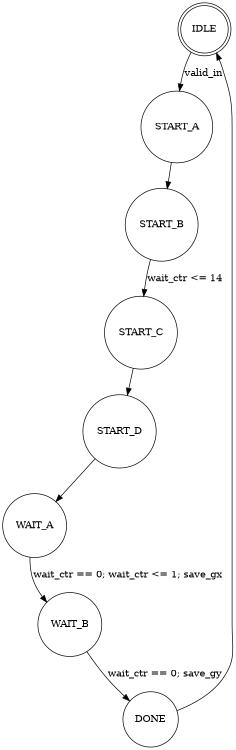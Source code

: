 digraph finite_state_machine {
	size="8,5"
	node [shape = doublecircle]; IDLE;
	node [shape = circle]; START_A START_B START_C START_D WAIT_A WAIT_B DONE;
	IDLE -> START_A [label = "valid_in"];
        START_A -> START_B;
        START_B -> START_C [label = "wait_ctr <= 14"];
        START_C -> START_D;
        START_D -> WAIT_A;
        WAIT_A -> WAIT_B [label = "wait_ctr == 0; wait_ctr <= 1; save_gx"];
        WAIT_B -> DONE [label = "wait_ctr == 0; save_gy"];
        DONE -> IDLE;
}